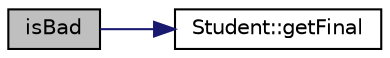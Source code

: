 digraph "isBad"
{
 // LATEX_PDF_SIZE
  edge [fontname="Helvetica",fontsize="10",labelfontname="Helvetica",labelfontsize="10"];
  node [fontname="Helvetica",fontsize="10",shape=record];
  rankdir="LR";
  Node1 [label="isBad",height=0.2,width=0.4,color="black", fillcolor="grey75", style="filled", fontcolor="black",tooltip=" "];
  Node1 -> Node2 [color="midnightblue",fontsize="10",style="solid",fontname="Helvetica"];
  Node2 [label="Student::getFinal",height=0.2,width=0.4,color="black", fillcolor="white", style="filled",URL="$class_student.html#a902444717ca3bdd2ac1c0b5f7015865d",tooltip=" "];
}
